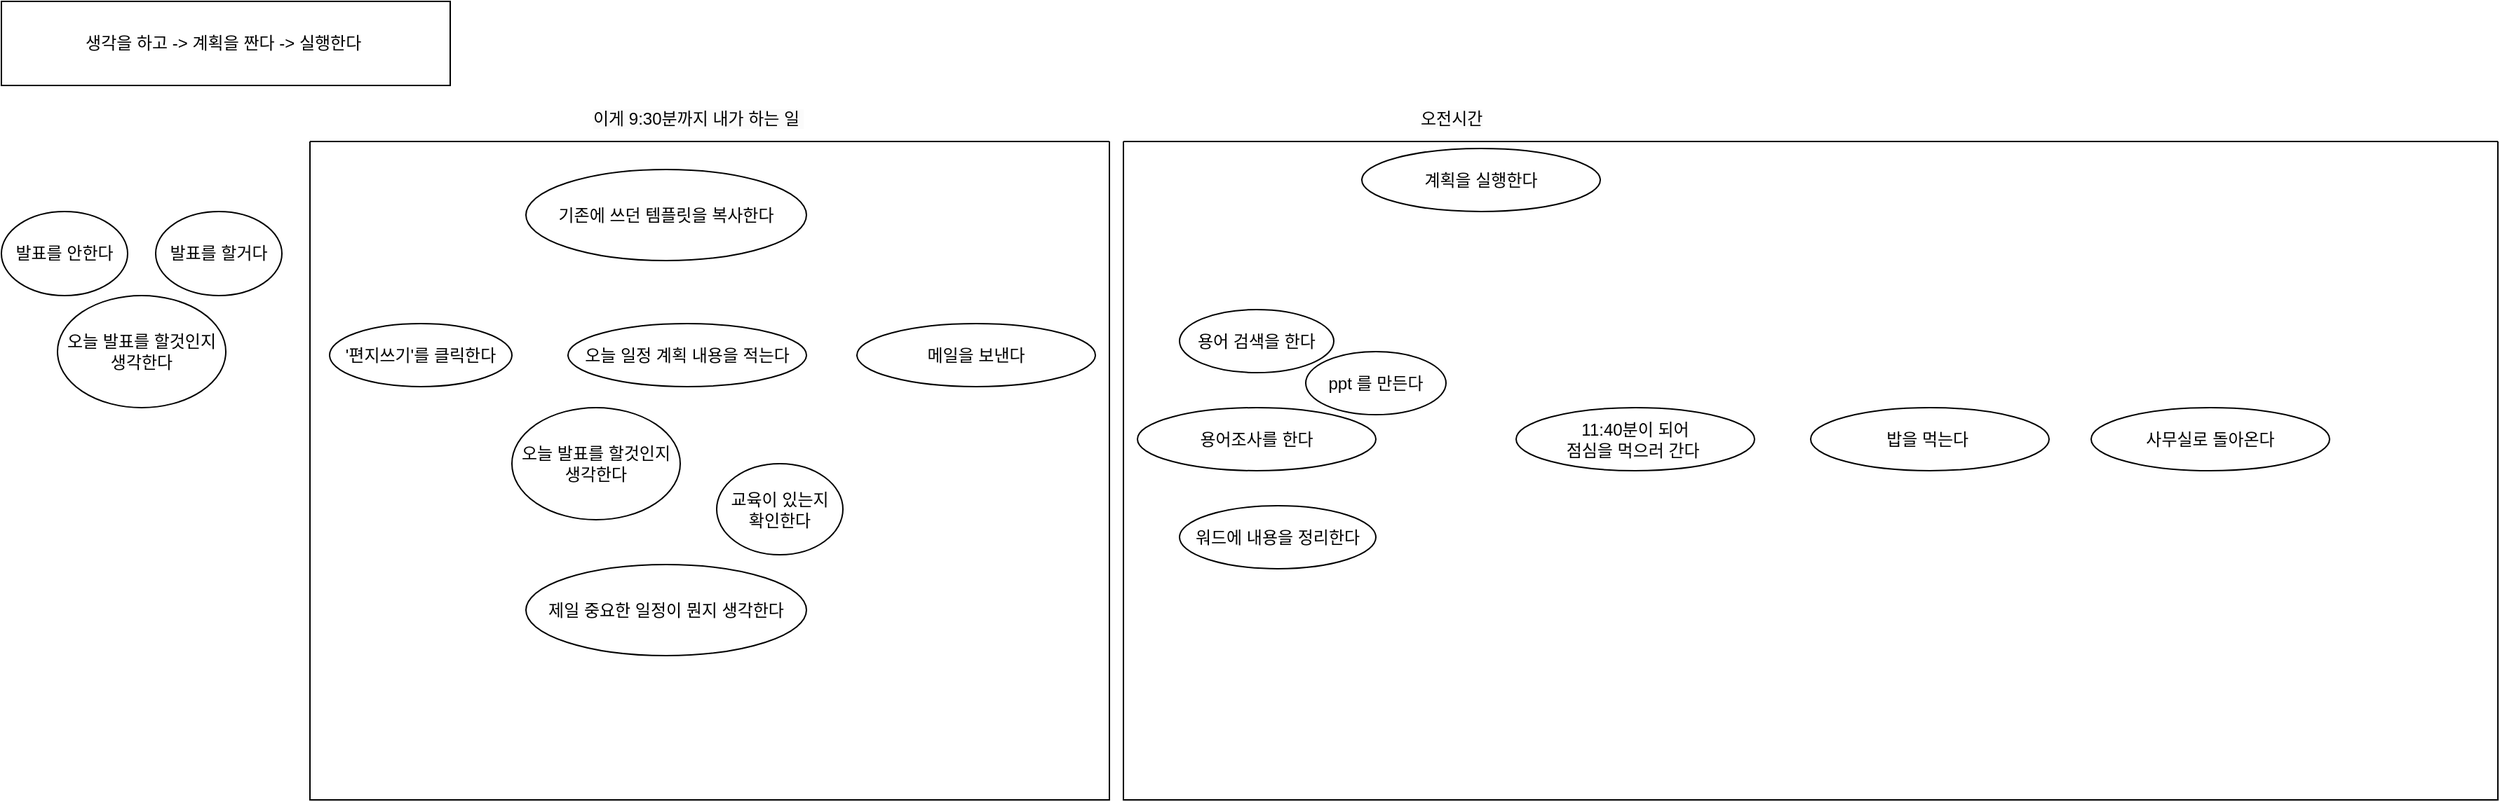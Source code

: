 <mxfile version="21.7.1" type="github">
  <diagram name="페이지-1" id="b-UZYAw1pXOODbbfBWXU">
    <mxGraphModel dx="1506" dy="533" grid="1" gridSize="10" guides="1" tooltips="1" connect="1" arrows="1" fold="1" page="1" pageScale="1" pageWidth="827" pageHeight="1169" math="0" shadow="0">
      <root>
        <mxCell id="0" />
        <mxCell id="1" parent="0" />
        <mxCell id="Z9UkNsEjIgAB2yaQEzFp-1" value="오늘 발표를 할것인지&lt;br&gt;생각한다" style="ellipse;whiteSpace=wrap;html=1;" vertex="1" parent="1">
          <mxGeometry x="50" y="360" width="120" height="80" as="geometry" />
        </mxCell>
        <mxCell id="Z9UkNsEjIgAB2yaQEzFp-2" value="발표를 할거다" style="ellipse;whiteSpace=wrap;html=1;" vertex="1" parent="1">
          <mxGeometry x="120" y="300" width="90" height="60" as="geometry" />
        </mxCell>
        <mxCell id="Z9UkNsEjIgAB2yaQEzFp-3" value="생각을 하고 -&amp;gt; 계획을 짠다 -&amp;gt; 실행한다&amp;nbsp;" style="rounded=0;whiteSpace=wrap;html=1;" vertex="1" parent="1">
          <mxGeometry x="10" y="150" width="320" height="60" as="geometry" />
        </mxCell>
        <mxCell id="Z9UkNsEjIgAB2yaQEzFp-4" value="발표를 안한다" style="ellipse;whiteSpace=wrap;html=1;" vertex="1" parent="1">
          <mxGeometry x="10" y="300" width="90" height="60" as="geometry" />
        </mxCell>
        <mxCell id="Z9UkNsEjIgAB2yaQEzFp-5" value="&#39;편지쓰기&#39;를 클릭한다" style="ellipse;whiteSpace=wrap;html=1;" vertex="1" parent="1">
          <mxGeometry x="244" y="380" width="130" height="45" as="geometry" />
        </mxCell>
        <mxCell id="Z9UkNsEjIgAB2yaQEzFp-6" value="오늘 일정 계획 내용을 적는다" style="ellipse;whiteSpace=wrap;html=1;" vertex="1" parent="1">
          <mxGeometry x="414" y="380" width="170" height="45" as="geometry" />
        </mxCell>
        <mxCell id="Z9UkNsEjIgAB2yaQEzFp-8" value="교육이 있는지&lt;br&gt;확인한다" style="ellipse;whiteSpace=wrap;html=1;" vertex="1" parent="1">
          <mxGeometry x="520" y="480" width="90" height="65" as="geometry" />
        </mxCell>
        <mxCell id="Z9UkNsEjIgAB2yaQEzFp-9" value="메일을 보낸다" style="ellipse;whiteSpace=wrap;html=1;" vertex="1" parent="1">
          <mxGeometry x="620" y="380" width="170" height="45" as="geometry" />
        </mxCell>
        <mxCell id="Z9UkNsEjIgAB2yaQEzFp-10" value="오늘 발표를 할것인지&lt;br&gt;생각한다" style="ellipse;whiteSpace=wrap;html=1;" vertex="1" parent="1">
          <mxGeometry x="374" y="440" width="120" height="80" as="geometry" />
        </mxCell>
        <mxCell id="Z9UkNsEjIgAB2yaQEzFp-11" value="제일 중요한 일정이 뭔지 생각한다" style="ellipse;whiteSpace=wrap;html=1;" vertex="1" parent="1">
          <mxGeometry x="384" y="552" width="200" height="65" as="geometry" />
        </mxCell>
        <mxCell id="Z9UkNsEjIgAB2yaQEzFp-12" value="기존에 쓰던 템플릿을 복사한다" style="ellipse;whiteSpace=wrap;html=1;" vertex="1" parent="1">
          <mxGeometry x="384" y="270" width="200" height="65" as="geometry" />
        </mxCell>
        <mxCell id="Z9UkNsEjIgAB2yaQEzFp-13" value="용어조사를 한다" style="ellipse;whiteSpace=wrap;html=1;" vertex="1" parent="1">
          <mxGeometry x="820" y="440" width="170" height="45" as="geometry" />
        </mxCell>
        <mxCell id="Z9UkNsEjIgAB2yaQEzFp-14" value="" style="swimlane;startSize=0;" vertex="1" parent="1">
          <mxGeometry x="230" y="250" width="570" height="470" as="geometry" />
        </mxCell>
        <mxCell id="Z9UkNsEjIgAB2yaQEzFp-15" value="&lt;span style=&quot;color: rgb(0, 0, 0); font-family: Helvetica; font-size: 12px; font-style: normal; font-variant-ligatures: normal; font-variant-caps: normal; font-weight: 400; letter-spacing: normal; orphans: 2; text-align: center; text-indent: 0px; text-transform: none; widows: 2; word-spacing: 0px; -webkit-text-stroke-width: 0px; background-color: rgb(251, 251, 251); text-decoration-thickness: initial; text-decoration-style: initial; text-decoration-color: initial; float: none; display: inline !important;&quot;&gt;이게 9:30분까지 내가 하는 일&amp;nbsp;&lt;/span&gt;" style="text;whiteSpace=wrap;html=1;" vertex="1" parent="1">
          <mxGeometry x="430" y="220" width="200" height="30" as="geometry" />
        </mxCell>
        <mxCell id="Z9UkNsEjIgAB2yaQEzFp-18" value="" style="swimlane;startSize=0;" vertex="1" parent="1">
          <mxGeometry x="810" y="250" width="980" height="470" as="geometry" />
        </mxCell>
        <mxCell id="Z9UkNsEjIgAB2yaQEzFp-20" value="ppt 를 만든다" style="ellipse;whiteSpace=wrap;html=1;" vertex="1" parent="Z9UkNsEjIgAB2yaQEzFp-18">
          <mxGeometry x="130" y="150" width="100" height="45" as="geometry" />
        </mxCell>
        <mxCell id="Z9UkNsEjIgAB2yaQEzFp-7" value="계획을 실행한다" style="ellipse;whiteSpace=wrap;html=1;" vertex="1" parent="Z9UkNsEjIgAB2yaQEzFp-18">
          <mxGeometry x="170" y="5" width="170" height="45" as="geometry" />
        </mxCell>
        <mxCell id="Z9UkNsEjIgAB2yaQEzFp-22" value="용어 검색을 한다" style="ellipse;whiteSpace=wrap;html=1;" vertex="1" parent="Z9UkNsEjIgAB2yaQEzFp-18">
          <mxGeometry x="40" y="120" width="110" height="45" as="geometry" />
        </mxCell>
        <mxCell id="Z9UkNsEjIgAB2yaQEzFp-23" value="워드에 내용을 정리한다" style="ellipse;whiteSpace=wrap;html=1;" vertex="1" parent="Z9UkNsEjIgAB2yaQEzFp-18">
          <mxGeometry x="40" y="260" width="140" height="45" as="geometry" />
        </mxCell>
        <mxCell id="Z9UkNsEjIgAB2yaQEzFp-16" value="11:40분이 되어 &lt;br&gt;점심을 먹으러 간다&amp;nbsp;" style="ellipse;whiteSpace=wrap;html=1;" vertex="1" parent="Z9UkNsEjIgAB2yaQEzFp-18">
          <mxGeometry x="280" y="190" width="170" height="45" as="geometry" />
        </mxCell>
        <mxCell id="Z9UkNsEjIgAB2yaQEzFp-17" value="밥을 먹는다&amp;nbsp;" style="ellipse;whiteSpace=wrap;html=1;" vertex="1" parent="Z9UkNsEjIgAB2yaQEzFp-18">
          <mxGeometry x="490" y="190" width="170" height="45" as="geometry" />
        </mxCell>
        <mxCell id="Z9UkNsEjIgAB2yaQEzFp-25" value="사무실로 돌아온다" style="ellipse;whiteSpace=wrap;html=1;" vertex="1" parent="Z9UkNsEjIgAB2yaQEzFp-18">
          <mxGeometry x="690" y="190" width="170" height="45" as="geometry" />
        </mxCell>
        <mxCell id="Z9UkNsEjIgAB2yaQEzFp-19" value="&lt;span style=&quot;color: rgb(0, 0, 0); font-family: Helvetica; font-size: 12px; font-style: normal; font-variant-ligatures: normal; font-variant-caps: normal; font-weight: 400; letter-spacing: normal; orphans: 2; text-align: center; text-indent: 0px; text-transform: none; widows: 2; word-spacing: 0px; -webkit-text-stroke-width: 0px; background-color: rgb(251, 251, 251); text-decoration-thickness: initial; text-decoration-style: initial; text-decoration-color: initial; float: none; display: inline !important;&quot;&gt;오전시간&lt;/span&gt;" style="text;whiteSpace=wrap;html=1;" vertex="1" parent="1">
          <mxGeometry x="1020" y="220" width="200" height="30" as="geometry" />
        </mxCell>
      </root>
    </mxGraphModel>
  </diagram>
</mxfile>
